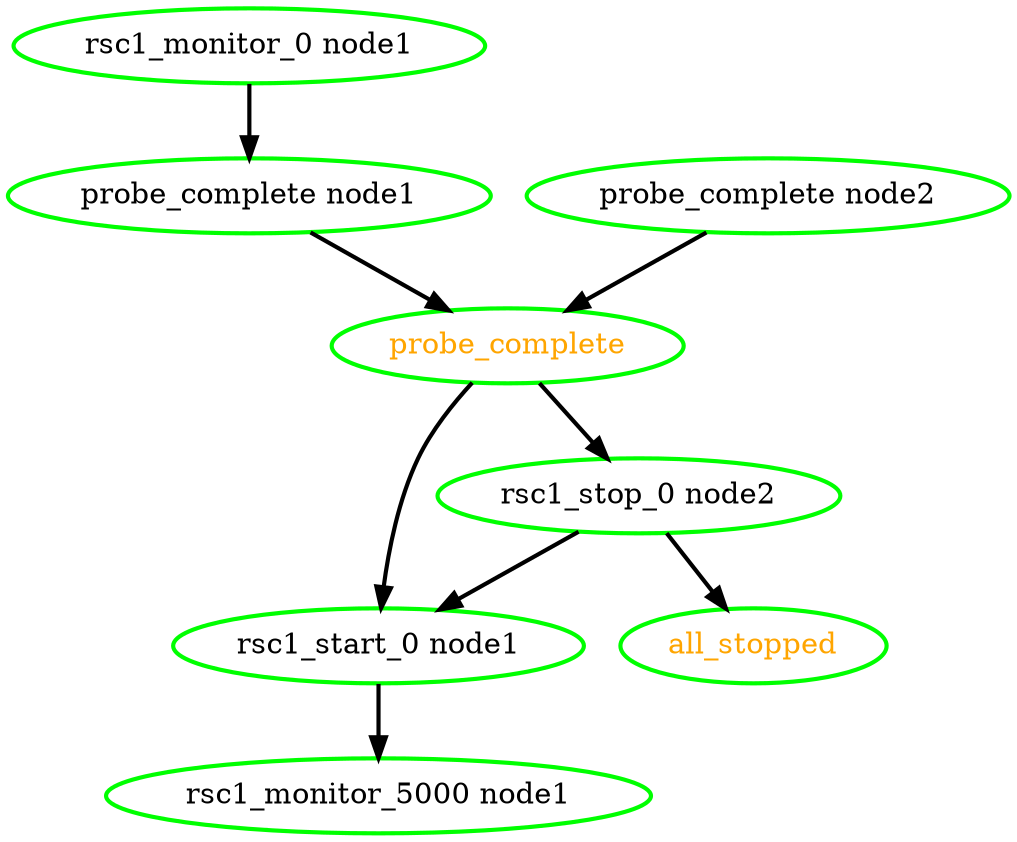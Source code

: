  digraph "g" {
"all_stopped" [ style=bold color="green" fontcolor="orange"  ]
"probe_complete node1" -> "probe_complete" [ style = bold]
"probe_complete node1" [ style=bold color="green" fontcolor="black" ]
"probe_complete node2" -> "probe_complete" [ style = bold]
"probe_complete node2" [ style=bold color="green" fontcolor="black" ]
"probe_complete" -> "rsc1_start_0 node1" [ style = bold]
"probe_complete" -> "rsc1_stop_0 node2" [ style = bold]
"probe_complete" [ style=bold color="green" fontcolor="orange" ]
"rsc1_monitor_0 node1" -> "probe_complete node1" [ style = bold]
"rsc1_monitor_0 node1" [ style=bold color="green" fontcolor="black" ]
"rsc1_monitor_5000 node1" [ style=bold color="green" fontcolor="black" ]
"rsc1_start_0 node1" -> "rsc1_monitor_5000 node1" [ style = bold]
"rsc1_start_0 node1" [ style=bold color="green" fontcolor="black" ]
"rsc1_stop_0 node2" -> "all_stopped" [ style = bold]
"rsc1_stop_0 node2" -> "rsc1_start_0 node1" [ style = bold]
"rsc1_stop_0 node2" [ style=bold color="green" fontcolor="black" ]
}
